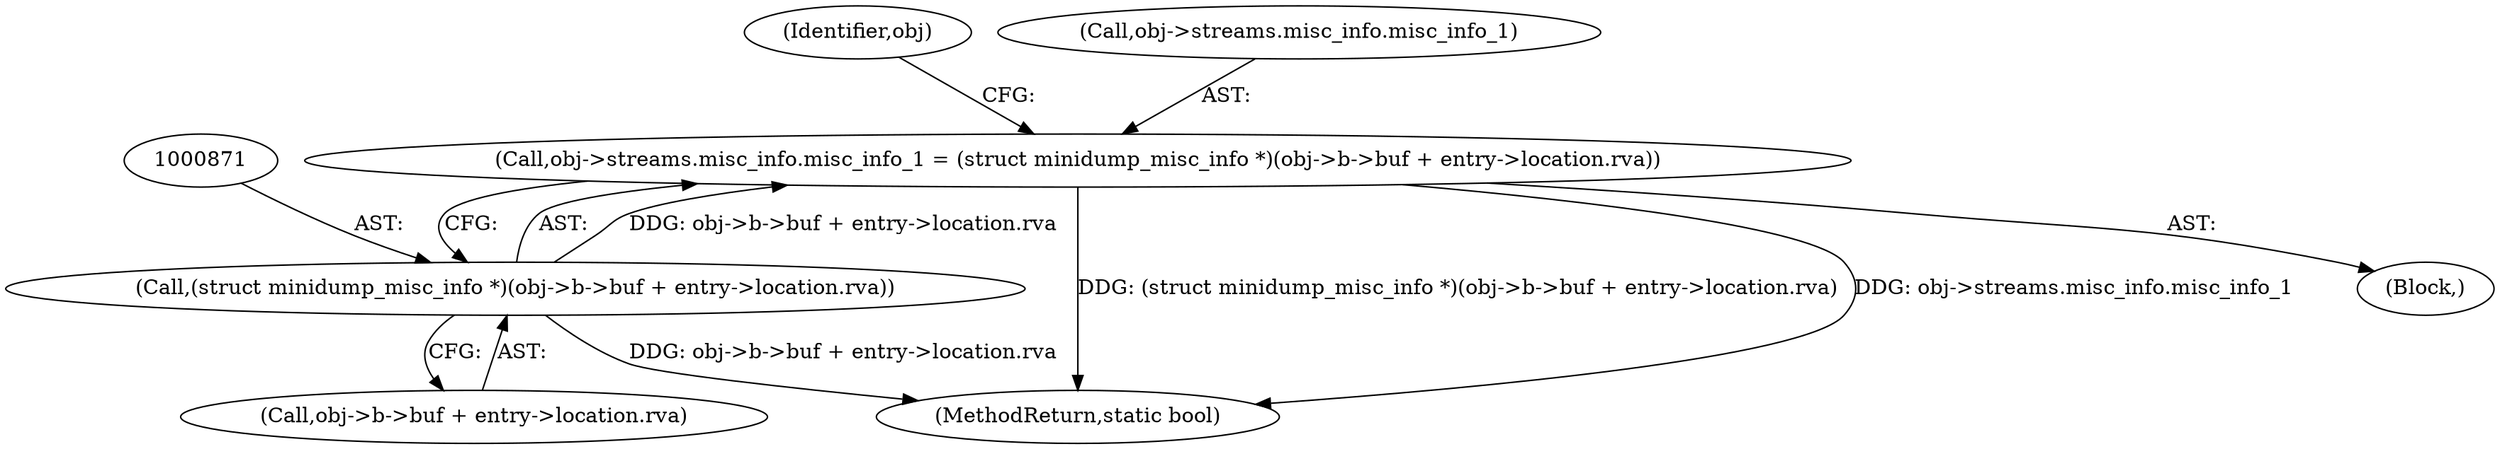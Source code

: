 digraph "0_radare2_40b021ba29c8f90ccf7c879fde2580bc73a17e8e_0@integer" {
"1000862" [label="(Call,obj->streams.misc_info.misc_info_1 = (struct minidump_misc_info *)(obj->b->buf + entry->location.rva))"];
"1000870" [label="(Call,(struct minidump_misc_info *)(obj->b->buf + entry->location.rva))"];
"1000862" [label="(Call,obj->streams.misc_info.misc_info_1 = (struct minidump_misc_info *)(obj->b->buf + entry->location.rva))"];
"1000872" [label="(Call,obj->b->buf + entry->location.rva)"];
"1000885" [label="(Identifier,obj)"];
"1000870" [label="(Call,(struct minidump_misc_info *)(obj->b->buf + entry->location.rva))"];
"1001137" [label="(MethodReturn,static bool)"];
"1000166" [label="(Block,)"];
"1000863" [label="(Call,obj->streams.misc_info.misc_info_1)"];
"1000862" -> "1000166"  [label="AST: "];
"1000862" -> "1000870"  [label="CFG: "];
"1000863" -> "1000862"  [label="AST: "];
"1000870" -> "1000862"  [label="AST: "];
"1000885" -> "1000862"  [label="CFG: "];
"1000862" -> "1001137"  [label="DDG: (struct minidump_misc_info *)(obj->b->buf + entry->location.rva)"];
"1000862" -> "1001137"  [label="DDG: obj->streams.misc_info.misc_info_1"];
"1000870" -> "1000862"  [label="DDG: obj->b->buf + entry->location.rva"];
"1000870" -> "1000872"  [label="CFG: "];
"1000871" -> "1000870"  [label="AST: "];
"1000872" -> "1000870"  [label="AST: "];
"1000870" -> "1001137"  [label="DDG: obj->b->buf + entry->location.rva"];
}
